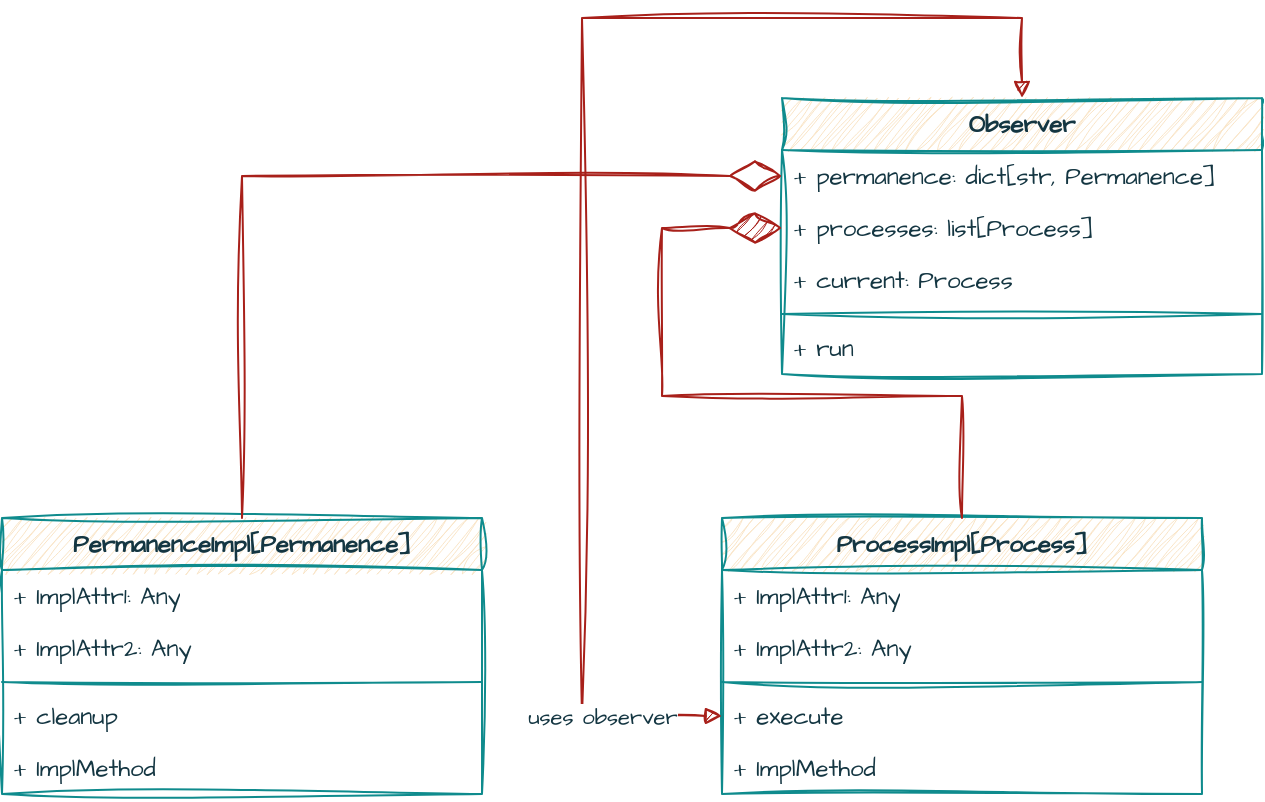 <mxfile version="26.0.5">
  <diagram id="C5RBs43oDa-KdzZeNtuy" name="Page-1">
    <mxGraphModel dx="1428" dy="786" grid="1" gridSize="10" guides="1" tooltips="1" connect="1" arrows="1" fold="1" page="1" pageScale="1" pageWidth="827" pageHeight="1169" math="0" shadow="0" adaptiveColors="auto">
      <root>
        <mxCell id="WIyWlLk6GJQsqaUBKTNV-0" />
        <mxCell id="WIyWlLk6GJQsqaUBKTNV-1" parent="WIyWlLk6GJQsqaUBKTNV-0" />
        <mxCell id="6zZJNoWh0pseoGi-V0Lb-0" value="Observer" style="swimlane;fontStyle=1;align=center;verticalAlign=top;childLayout=stackLayout;horizontal=1;startSize=26;horizontalStack=0;resizeParent=1;resizeParentMax=0;resizeLast=0;collapsible=1;marginBottom=0;whiteSpace=wrap;html=1;sketch=1;hachureGap=4;jiggle=2;curveFitting=1;strokeColor=#0F8B8D;fontFamily=Architects Daughter;fontSource=https%3A%2F%2Ffonts.googleapis.com%2Fcss%3Ffamily%3DArchitects%2BDaughter;fontColor=#143642;fillColor=#FAE5C7;" vertex="1" parent="WIyWlLk6GJQsqaUBKTNV-1">
          <mxGeometry x="500" y="250" width="240" height="138" as="geometry" />
        </mxCell>
        <mxCell id="6zZJNoWh0pseoGi-V0Lb-1" value="+ permanence: dict[str, Permanence]" style="text;strokeColor=none;fillColor=none;align=left;verticalAlign=top;spacingLeft=4;spacingRight=4;overflow=hidden;rotatable=0;points=[[0,0.5],[1,0.5]];portConstraint=eastwest;whiteSpace=wrap;html=1;fontFamily=Architects Daughter;fontSource=https%3A%2F%2Ffonts.googleapis.com%2Fcss%3Ffamily%3DArchitects%2BDaughter;fontColor=#143642;" vertex="1" parent="6zZJNoWh0pseoGi-V0Lb-0">
          <mxGeometry y="26" width="240" height="26" as="geometry" />
        </mxCell>
        <mxCell id="6zZJNoWh0pseoGi-V0Lb-4" value="+ processes: list[Process]" style="text;strokeColor=none;fillColor=none;align=left;verticalAlign=top;spacingLeft=4;spacingRight=4;overflow=hidden;rotatable=0;points=[[0,0.5],[1,0.5]];portConstraint=eastwest;whiteSpace=wrap;html=1;fontFamily=Architects Daughter;fontSource=https%3A%2F%2Ffonts.googleapis.com%2Fcss%3Ffamily%3DArchitects%2BDaughter;fontColor=#143642;" vertex="1" parent="6zZJNoWh0pseoGi-V0Lb-0">
          <mxGeometry y="52" width="240" height="26" as="geometry" />
        </mxCell>
        <mxCell id="6zZJNoWh0pseoGi-V0Lb-5" value="+ current: Process" style="text;strokeColor=none;fillColor=none;align=left;verticalAlign=top;spacingLeft=4;spacingRight=4;overflow=hidden;rotatable=0;points=[[0,0.5],[1,0.5]];portConstraint=eastwest;whiteSpace=wrap;html=1;fontFamily=Architects Daughter;fontSource=https%3A%2F%2Ffonts.googleapis.com%2Fcss%3Ffamily%3DArchitects%2BDaughter;fontColor=#143642;" vertex="1" parent="6zZJNoWh0pseoGi-V0Lb-0">
          <mxGeometry y="78" width="240" height="26" as="geometry" />
        </mxCell>
        <mxCell id="6zZJNoWh0pseoGi-V0Lb-2" value="" style="line;strokeWidth=1;fillColor=none;align=left;verticalAlign=middle;spacingTop=-1;spacingLeft=3;spacingRight=3;rotatable=0;labelPosition=right;points=[];portConstraint=eastwest;strokeColor=inherit;sketch=1;hachureGap=4;jiggle=2;curveFitting=1;fontFamily=Architects Daughter;fontSource=https%3A%2F%2Ffonts.googleapis.com%2Fcss%3Ffamily%3DArchitects%2BDaughter;fontColor=#143642;" vertex="1" parent="6zZJNoWh0pseoGi-V0Lb-0">
          <mxGeometry y="104" width="240" height="8" as="geometry" />
        </mxCell>
        <mxCell id="6zZJNoWh0pseoGi-V0Lb-3" value="+ run" style="text;strokeColor=none;fillColor=none;align=left;verticalAlign=top;spacingLeft=4;spacingRight=4;overflow=hidden;rotatable=0;points=[[0,0.5],[1,0.5]];portConstraint=eastwest;whiteSpace=wrap;html=1;fontFamily=Architects Daughter;fontSource=https%3A%2F%2Ffonts.googleapis.com%2Fcss%3Ffamily%3DArchitects%2BDaughter;fontColor=#143642;" vertex="1" parent="6zZJNoWh0pseoGi-V0Lb-0">
          <mxGeometry y="112" width="240" height="26" as="geometry" />
        </mxCell>
        <mxCell id="6zZJNoWh0pseoGi-V0Lb-6" value="PermanenceImpl[Permanence]" style="swimlane;fontStyle=1;align=center;verticalAlign=top;childLayout=stackLayout;horizontal=1;startSize=26;horizontalStack=0;resizeParent=1;resizeParentMax=0;resizeLast=0;collapsible=1;marginBottom=0;whiteSpace=wrap;html=1;sketch=1;hachureGap=4;jiggle=2;curveFitting=1;strokeColor=#0F8B8D;fontFamily=Architects Daughter;fontSource=https%3A%2F%2Ffonts.googleapis.com%2Fcss%3Ffamily%3DArchitects%2BDaughter;fontColor=#143642;fillColor=#FAE5C7;" vertex="1" parent="WIyWlLk6GJQsqaUBKTNV-1">
          <mxGeometry x="110" y="460" width="240" height="138" as="geometry" />
        </mxCell>
        <mxCell id="6zZJNoWh0pseoGi-V0Lb-8" value="+ ImplAttr1: Any" style="text;strokeColor=none;fillColor=none;align=left;verticalAlign=top;spacingLeft=4;spacingRight=4;overflow=hidden;rotatable=0;points=[[0,0.5],[1,0.5]];portConstraint=eastwest;whiteSpace=wrap;html=1;fontFamily=Architects Daughter;fontSource=https%3A%2F%2Ffonts.googleapis.com%2Fcss%3Ffamily%3DArchitects%2BDaughter;fontColor=#143642;" vertex="1" parent="6zZJNoWh0pseoGi-V0Lb-6">
          <mxGeometry y="26" width="240" height="26" as="geometry" />
        </mxCell>
        <mxCell id="6zZJNoWh0pseoGi-V0Lb-9" value="+ ImplAttr2: Any" style="text;strokeColor=none;fillColor=none;align=left;verticalAlign=top;spacingLeft=4;spacingRight=4;overflow=hidden;rotatable=0;points=[[0,0.5],[1,0.5]];portConstraint=eastwest;whiteSpace=wrap;html=1;fontFamily=Architects Daughter;fontSource=https%3A%2F%2Ffonts.googleapis.com%2Fcss%3Ffamily%3DArchitects%2BDaughter;fontColor=#143642;" vertex="1" parent="6zZJNoWh0pseoGi-V0Lb-6">
          <mxGeometry y="52" width="240" height="26" as="geometry" />
        </mxCell>
        <mxCell id="6zZJNoWh0pseoGi-V0Lb-10" value="" style="line;strokeWidth=1;fillColor=none;align=left;verticalAlign=middle;spacingTop=-1;spacingLeft=3;spacingRight=3;rotatable=0;labelPosition=right;points=[];portConstraint=eastwest;strokeColor=inherit;sketch=1;hachureGap=4;jiggle=2;curveFitting=1;fontFamily=Architects Daughter;fontSource=https%3A%2F%2Ffonts.googleapis.com%2Fcss%3Ffamily%3DArchitects%2BDaughter;fontColor=#143642;" vertex="1" parent="6zZJNoWh0pseoGi-V0Lb-6">
          <mxGeometry y="78" width="240" height="8" as="geometry" />
        </mxCell>
        <mxCell id="6zZJNoWh0pseoGi-V0Lb-11" value="&lt;div&gt;+ cleanup&lt;/div&gt;" style="text;strokeColor=none;fillColor=none;align=left;verticalAlign=top;spacingLeft=4;spacingRight=4;overflow=hidden;rotatable=0;points=[[0,0.5],[1,0.5]];portConstraint=eastwest;whiteSpace=wrap;html=1;fontFamily=Architects Daughter;fontSource=https%3A%2F%2Ffonts.googleapis.com%2Fcss%3Ffamily%3DArchitects%2BDaughter;fontColor=#143642;" vertex="1" parent="6zZJNoWh0pseoGi-V0Lb-6">
          <mxGeometry y="86" width="240" height="26" as="geometry" />
        </mxCell>
        <mxCell id="6zZJNoWh0pseoGi-V0Lb-12" value="&lt;div&gt;+ ImplMethod&lt;/div&gt;" style="text;strokeColor=none;fillColor=none;align=left;verticalAlign=top;spacingLeft=4;spacingRight=4;overflow=hidden;rotatable=0;points=[[0,0.5],[1,0.5]];portConstraint=eastwest;whiteSpace=wrap;html=1;fontFamily=Architects Daughter;fontSource=https%3A%2F%2Ffonts.googleapis.com%2Fcss%3Ffamily%3DArchitects%2BDaughter;fontColor=#143642;" vertex="1" parent="6zZJNoWh0pseoGi-V0Lb-6">
          <mxGeometry y="112" width="240" height="26" as="geometry" />
        </mxCell>
        <mxCell id="6zZJNoWh0pseoGi-V0Lb-13" value="ProcessImpl[Process]" style="swimlane;fontStyle=1;align=center;verticalAlign=top;childLayout=stackLayout;horizontal=1;startSize=26;horizontalStack=0;resizeParent=1;resizeParentMax=0;resizeLast=0;collapsible=1;marginBottom=0;whiteSpace=wrap;html=1;sketch=1;hachureGap=4;jiggle=2;curveFitting=1;strokeColor=#0F8B8D;fontFamily=Architects Daughter;fontSource=https%3A%2F%2Ffonts.googleapis.com%2Fcss%3Ffamily%3DArchitects%2BDaughter;fontColor=#143642;fillColor=#FAE5C7;" vertex="1" parent="WIyWlLk6GJQsqaUBKTNV-1">
          <mxGeometry x="470" y="460" width="240" height="138" as="geometry" />
        </mxCell>
        <mxCell id="6zZJNoWh0pseoGi-V0Lb-14" value="+ ImplAttr1: Any" style="text;strokeColor=none;fillColor=none;align=left;verticalAlign=top;spacingLeft=4;spacingRight=4;overflow=hidden;rotatable=0;points=[[0,0.5],[1,0.5]];portConstraint=eastwest;whiteSpace=wrap;html=1;fontFamily=Architects Daughter;fontSource=https%3A%2F%2Ffonts.googleapis.com%2Fcss%3Ffamily%3DArchitects%2BDaughter;fontColor=#143642;" vertex="1" parent="6zZJNoWh0pseoGi-V0Lb-13">
          <mxGeometry y="26" width="240" height="26" as="geometry" />
        </mxCell>
        <mxCell id="6zZJNoWh0pseoGi-V0Lb-15" value="+ ImplAttr2: Any" style="text;strokeColor=none;fillColor=none;align=left;verticalAlign=top;spacingLeft=4;spacingRight=4;overflow=hidden;rotatable=0;points=[[0,0.5],[1,0.5]];portConstraint=eastwest;whiteSpace=wrap;html=1;fontFamily=Architects Daughter;fontSource=https%3A%2F%2Ffonts.googleapis.com%2Fcss%3Ffamily%3DArchitects%2BDaughter;fontColor=#143642;" vertex="1" parent="6zZJNoWh0pseoGi-V0Lb-13">
          <mxGeometry y="52" width="240" height="26" as="geometry" />
        </mxCell>
        <mxCell id="6zZJNoWh0pseoGi-V0Lb-16" value="" style="line;strokeWidth=1;fillColor=none;align=left;verticalAlign=middle;spacingTop=-1;spacingLeft=3;spacingRight=3;rotatable=0;labelPosition=right;points=[];portConstraint=eastwest;strokeColor=inherit;sketch=1;hachureGap=4;jiggle=2;curveFitting=1;fontFamily=Architects Daughter;fontSource=https%3A%2F%2Ffonts.googleapis.com%2Fcss%3Ffamily%3DArchitects%2BDaughter;fontColor=#143642;" vertex="1" parent="6zZJNoWh0pseoGi-V0Lb-13">
          <mxGeometry y="78" width="240" height="8" as="geometry" />
        </mxCell>
        <mxCell id="6zZJNoWh0pseoGi-V0Lb-17" value="&lt;div&gt;+ execute&lt;/div&gt;" style="text;strokeColor=none;fillColor=none;align=left;verticalAlign=top;spacingLeft=4;spacingRight=4;overflow=hidden;rotatable=0;points=[[0,0.5],[1,0.5]];portConstraint=eastwest;whiteSpace=wrap;html=1;fontFamily=Architects Daughter;fontSource=https%3A%2F%2Ffonts.googleapis.com%2Fcss%3Ffamily%3DArchitects%2BDaughter;fontColor=#143642;" vertex="1" parent="6zZJNoWh0pseoGi-V0Lb-13">
          <mxGeometry y="86" width="240" height="26" as="geometry" />
        </mxCell>
        <mxCell id="6zZJNoWh0pseoGi-V0Lb-18" value="&lt;div&gt;+ ImplMethod&lt;/div&gt;" style="text;strokeColor=none;fillColor=none;align=left;verticalAlign=top;spacingLeft=4;spacingRight=4;overflow=hidden;rotatable=0;points=[[0,0.5],[1,0.5]];portConstraint=eastwest;whiteSpace=wrap;html=1;fontFamily=Architects Daughter;fontSource=https%3A%2F%2Ffonts.googleapis.com%2Fcss%3Ffamily%3DArchitects%2BDaughter;fontColor=#143642;" vertex="1" parent="6zZJNoWh0pseoGi-V0Lb-13">
          <mxGeometry y="112" width="240" height="26" as="geometry" />
        </mxCell>
        <mxCell id="6zZJNoWh0pseoGi-V0Lb-21" value="" style="endArrow=diamondThin;endFill=0;endSize=24;html=1;rounded=0;sketch=1;hachureGap=4;jiggle=2;curveFitting=1;strokeColor=#A8201A;fontFamily=Architects Daughter;fontSource=https%3A%2F%2Ffonts.googleapis.com%2Fcss%3Ffamily%3DArchitects%2BDaughter;fontColor=#143642;fillColor=#FAE5C7;exitX=0.5;exitY=0;exitDx=0;exitDy=0;entryX=0;entryY=0.5;entryDx=0;entryDy=0;edgeStyle=orthogonalEdgeStyle;" edge="1" parent="WIyWlLk6GJQsqaUBKTNV-1" source="6zZJNoWh0pseoGi-V0Lb-6" target="6zZJNoWh0pseoGi-V0Lb-1">
          <mxGeometry width="160" relative="1" as="geometry">
            <mxPoint x="330" y="350" as="sourcePoint" />
            <mxPoint x="490" y="350" as="targetPoint" />
          </mxGeometry>
        </mxCell>
        <mxCell id="6zZJNoWh0pseoGi-V0Lb-22" value="" style="endArrow=diamondThin;endFill=1;endSize=24;html=1;rounded=0;sketch=1;hachureGap=4;jiggle=2;curveFitting=1;strokeColor=#A8201A;fontFamily=Architects Daughter;fontSource=https%3A%2F%2Ffonts.googleapis.com%2Fcss%3Ffamily%3DArchitects%2BDaughter;fontColor=#143642;fillColor=#FAE5C7;exitX=0.5;exitY=0;exitDx=0;exitDy=0;entryX=0;entryY=0.5;entryDx=0;entryDy=0;edgeStyle=orthogonalEdgeStyle;" edge="1" parent="WIyWlLk6GJQsqaUBKTNV-1" source="6zZJNoWh0pseoGi-V0Lb-13" target="6zZJNoWh0pseoGi-V0Lb-4">
          <mxGeometry width="160" relative="1" as="geometry">
            <mxPoint x="300" y="430" as="sourcePoint" />
            <mxPoint x="460" y="430" as="targetPoint" />
            <Array as="points">
              <mxPoint x="590" y="399" />
              <mxPoint x="440" y="399" />
              <mxPoint x="440" y="315" />
            </Array>
          </mxGeometry>
        </mxCell>
        <mxCell id="6zZJNoWh0pseoGi-V0Lb-24" value="" style="endArrow=block;startArrow=block;endFill=1;startFill=1;html=1;rounded=0;sketch=1;hachureGap=4;jiggle=2;curveFitting=1;strokeColor=#A8201A;fontFamily=Architects Daughter;fontSource=https%3A%2F%2Ffonts.googleapis.com%2Fcss%3Ffamily%3DArchitects%2BDaughter;fontColor=#143642;fillColor=#FAE5C7;exitX=0;exitY=0.5;exitDx=0;exitDy=0;entryX=0.5;entryY=0;entryDx=0;entryDy=0;edgeStyle=orthogonalEdgeStyle;elbow=vertical;" edge="1" parent="WIyWlLk6GJQsqaUBKTNV-1" source="6zZJNoWh0pseoGi-V0Lb-17" target="6zZJNoWh0pseoGi-V0Lb-0">
          <mxGeometry width="160" relative="1" as="geometry">
            <mxPoint x="330" y="350" as="sourcePoint" />
            <mxPoint x="490" y="350" as="targetPoint" />
            <Array as="points">
              <mxPoint x="400" y="559" />
              <mxPoint x="400" y="210" />
              <mxPoint x="620" y="210" />
            </Array>
          </mxGeometry>
        </mxCell>
        <mxCell id="6zZJNoWh0pseoGi-V0Lb-25" value="uses observer" style="edgeLabel;html=1;align=center;verticalAlign=middle;resizable=0;points=[];sketch=1;hachureGap=4;jiggle=2;curveFitting=1;strokeColor=#0F8B8D;fontFamily=Architects Daughter;fontSource=https%3A%2F%2Ffonts.googleapis.com%2Fcss%3Ffamily%3DArchitects%2BDaughter;fontColor=#143642;fillColor=#FAE5C7;" vertex="1" connectable="0" parent="6zZJNoWh0pseoGi-V0Lb-24">
          <mxGeometry x="-0.882" y="-2" relative="1" as="geometry">
            <mxPoint x="-20" y="2" as="offset" />
          </mxGeometry>
        </mxCell>
      </root>
    </mxGraphModel>
  </diagram>
</mxfile>
